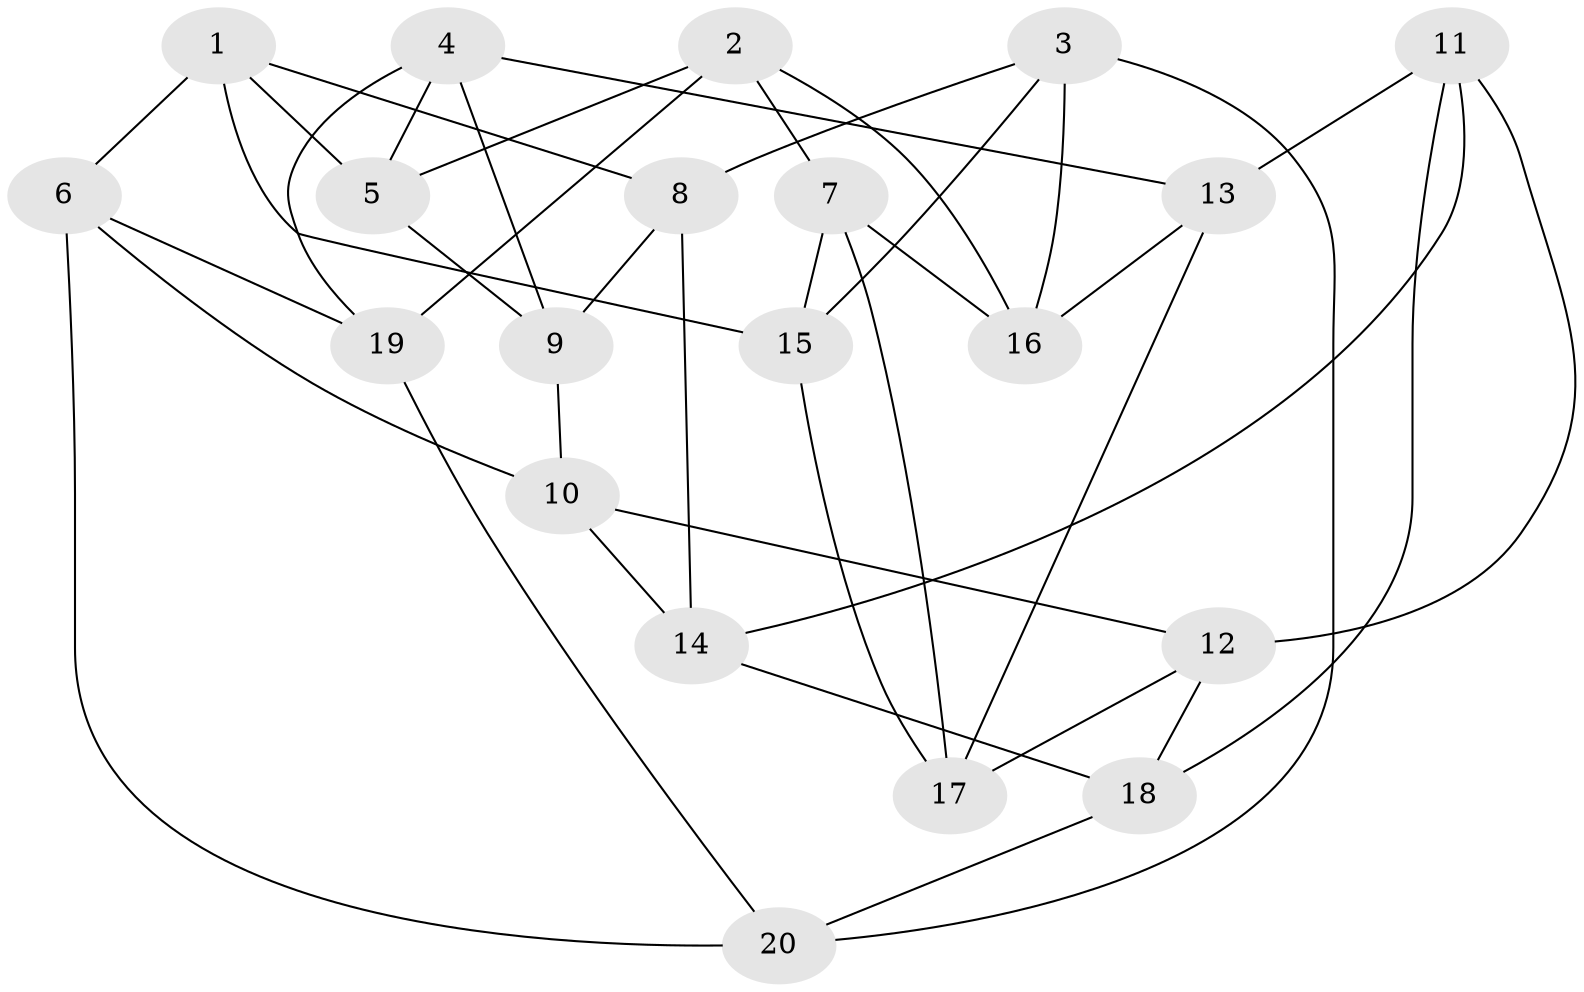 // Generated by graph-tools (version 1.1) at 2025/46/02/15/25 05:46:28]
// undirected, 20 vertices, 40 edges
graph export_dot {
graph [start="1"]
  node [color=gray90,style=filled];
  1;
  2;
  3;
  4;
  5;
  6;
  7;
  8;
  9;
  10;
  11;
  12;
  13;
  14;
  15;
  16;
  17;
  18;
  19;
  20;
  1 -- 5;
  1 -- 6;
  1 -- 8;
  1 -- 15;
  2 -- 19;
  2 -- 16;
  2 -- 7;
  2 -- 5;
  3 -- 16;
  3 -- 20;
  3 -- 8;
  3 -- 15;
  4 -- 5;
  4 -- 9;
  4 -- 19;
  4 -- 13;
  5 -- 9;
  6 -- 10;
  6 -- 20;
  6 -- 19;
  7 -- 16;
  7 -- 17;
  7 -- 15;
  8 -- 9;
  8 -- 14;
  9 -- 10;
  10 -- 12;
  10 -- 14;
  11 -- 13;
  11 -- 14;
  11 -- 18;
  11 -- 12;
  12 -- 17;
  12 -- 18;
  13 -- 17;
  13 -- 16;
  14 -- 18;
  15 -- 17;
  18 -- 20;
  19 -- 20;
}
